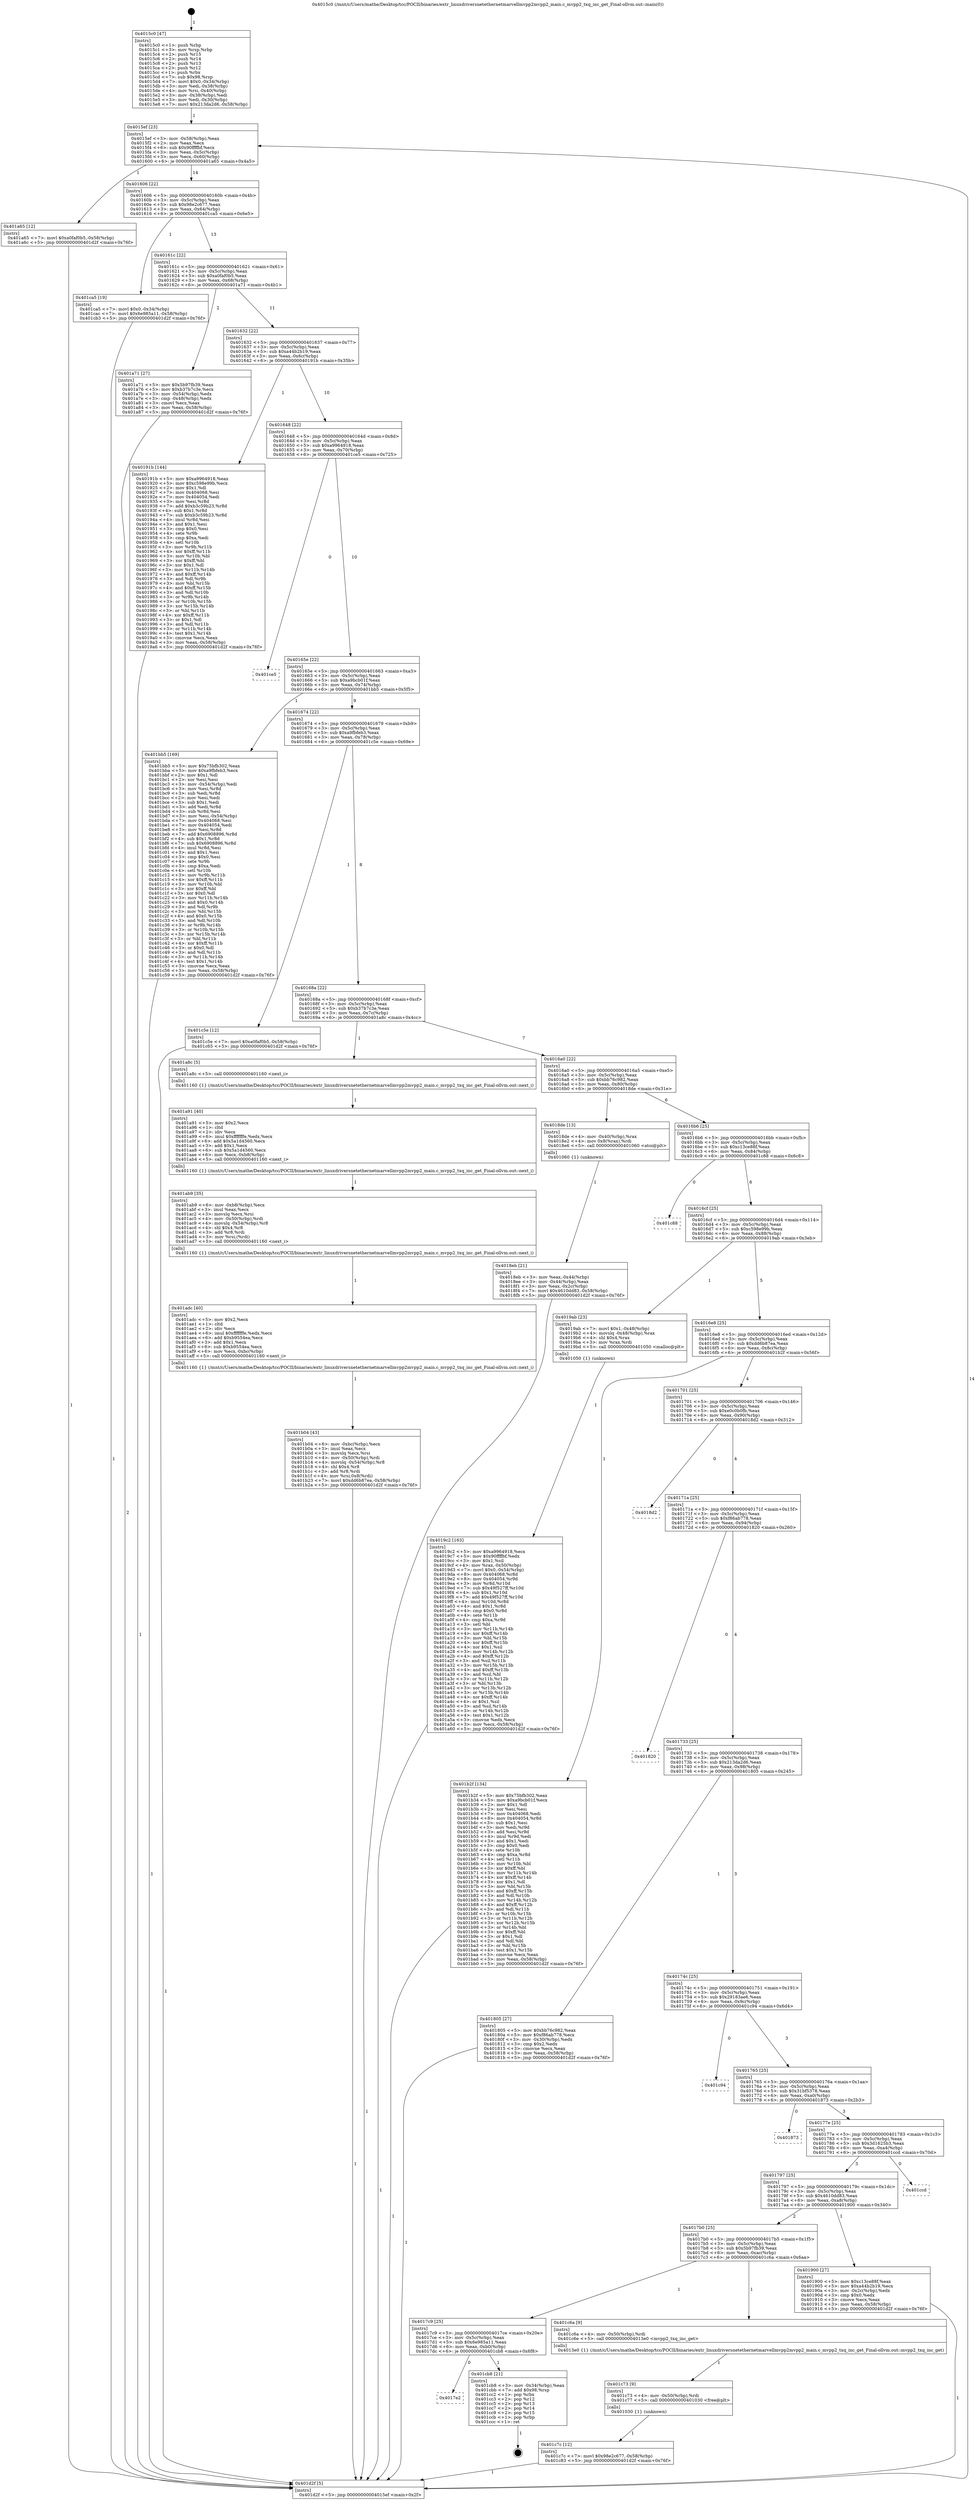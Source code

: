 digraph "0x4015c0" {
  label = "0x4015c0 (/mnt/c/Users/mathe/Desktop/tcc/POCII/binaries/extr_linuxdriversnetethernetmarvellmvpp2mvpp2_main.c_mvpp2_txq_inc_get_Final-ollvm.out::main(0))"
  labelloc = "t"
  node[shape=record]

  Entry [label="",width=0.3,height=0.3,shape=circle,fillcolor=black,style=filled]
  "0x4015ef" [label="{
     0x4015ef [23]\l
     | [instrs]\l
     &nbsp;&nbsp;0x4015ef \<+3\>: mov -0x58(%rbp),%eax\l
     &nbsp;&nbsp;0x4015f2 \<+2\>: mov %eax,%ecx\l
     &nbsp;&nbsp;0x4015f4 \<+6\>: sub $0x90ffffbf,%ecx\l
     &nbsp;&nbsp;0x4015fa \<+3\>: mov %eax,-0x5c(%rbp)\l
     &nbsp;&nbsp;0x4015fd \<+3\>: mov %ecx,-0x60(%rbp)\l
     &nbsp;&nbsp;0x401600 \<+6\>: je 0000000000401a65 \<main+0x4a5\>\l
  }"]
  "0x401a65" [label="{
     0x401a65 [12]\l
     | [instrs]\l
     &nbsp;&nbsp;0x401a65 \<+7\>: movl $0xa0faf0b5,-0x58(%rbp)\l
     &nbsp;&nbsp;0x401a6c \<+5\>: jmp 0000000000401d2f \<main+0x76f\>\l
  }"]
  "0x401606" [label="{
     0x401606 [22]\l
     | [instrs]\l
     &nbsp;&nbsp;0x401606 \<+5\>: jmp 000000000040160b \<main+0x4b\>\l
     &nbsp;&nbsp;0x40160b \<+3\>: mov -0x5c(%rbp),%eax\l
     &nbsp;&nbsp;0x40160e \<+5\>: sub $0x98e2c677,%eax\l
     &nbsp;&nbsp;0x401613 \<+3\>: mov %eax,-0x64(%rbp)\l
     &nbsp;&nbsp;0x401616 \<+6\>: je 0000000000401ca5 \<main+0x6e5\>\l
  }"]
  Exit [label="",width=0.3,height=0.3,shape=circle,fillcolor=black,style=filled,peripheries=2]
  "0x401ca5" [label="{
     0x401ca5 [19]\l
     | [instrs]\l
     &nbsp;&nbsp;0x401ca5 \<+7\>: movl $0x0,-0x34(%rbp)\l
     &nbsp;&nbsp;0x401cac \<+7\>: movl $0x6e985a11,-0x58(%rbp)\l
     &nbsp;&nbsp;0x401cb3 \<+5\>: jmp 0000000000401d2f \<main+0x76f\>\l
  }"]
  "0x40161c" [label="{
     0x40161c [22]\l
     | [instrs]\l
     &nbsp;&nbsp;0x40161c \<+5\>: jmp 0000000000401621 \<main+0x61\>\l
     &nbsp;&nbsp;0x401621 \<+3\>: mov -0x5c(%rbp),%eax\l
     &nbsp;&nbsp;0x401624 \<+5\>: sub $0xa0faf0b5,%eax\l
     &nbsp;&nbsp;0x401629 \<+3\>: mov %eax,-0x68(%rbp)\l
     &nbsp;&nbsp;0x40162c \<+6\>: je 0000000000401a71 \<main+0x4b1\>\l
  }"]
  "0x4017e2" [label="{
     0x4017e2\l
  }", style=dashed]
  "0x401a71" [label="{
     0x401a71 [27]\l
     | [instrs]\l
     &nbsp;&nbsp;0x401a71 \<+5\>: mov $0x5b97fb39,%eax\l
     &nbsp;&nbsp;0x401a76 \<+5\>: mov $0xb37b7c3e,%ecx\l
     &nbsp;&nbsp;0x401a7b \<+3\>: mov -0x54(%rbp),%edx\l
     &nbsp;&nbsp;0x401a7e \<+3\>: cmp -0x48(%rbp),%edx\l
     &nbsp;&nbsp;0x401a81 \<+3\>: cmovl %ecx,%eax\l
     &nbsp;&nbsp;0x401a84 \<+3\>: mov %eax,-0x58(%rbp)\l
     &nbsp;&nbsp;0x401a87 \<+5\>: jmp 0000000000401d2f \<main+0x76f\>\l
  }"]
  "0x401632" [label="{
     0x401632 [22]\l
     | [instrs]\l
     &nbsp;&nbsp;0x401632 \<+5\>: jmp 0000000000401637 \<main+0x77\>\l
     &nbsp;&nbsp;0x401637 \<+3\>: mov -0x5c(%rbp),%eax\l
     &nbsp;&nbsp;0x40163a \<+5\>: sub $0xa44b2b19,%eax\l
     &nbsp;&nbsp;0x40163f \<+3\>: mov %eax,-0x6c(%rbp)\l
     &nbsp;&nbsp;0x401642 \<+6\>: je 000000000040191b \<main+0x35b\>\l
  }"]
  "0x401cb8" [label="{
     0x401cb8 [21]\l
     | [instrs]\l
     &nbsp;&nbsp;0x401cb8 \<+3\>: mov -0x34(%rbp),%eax\l
     &nbsp;&nbsp;0x401cbb \<+7\>: add $0x98,%rsp\l
     &nbsp;&nbsp;0x401cc2 \<+1\>: pop %rbx\l
     &nbsp;&nbsp;0x401cc3 \<+2\>: pop %r12\l
     &nbsp;&nbsp;0x401cc5 \<+2\>: pop %r13\l
     &nbsp;&nbsp;0x401cc7 \<+2\>: pop %r14\l
     &nbsp;&nbsp;0x401cc9 \<+2\>: pop %r15\l
     &nbsp;&nbsp;0x401ccb \<+1\>: pop %rbp\l
     &nbsp;&nbsp;0x401ccc \<+1\>: ret\l
  }"]
  "0x40191b" [label="{
     0x40191b [144]\l
     | [instrs]\l
     &nbsp;&nbsp;0x40191b \<+5\>: mov $0xa9964918,%eax\l
     &nbsp;&nbsp;0x401920 \<+5\>: mov $0xc598e99b,%ecx\l
     &nbsp;&nbsp;0x401925 \<+2\>: mov $0x1,%dl\l
     &nbsp;&nbsp;0x401927 \<+7\>: mov 0x404068,%esi\l
     &nbsp;&nbsp;0x40192e \<+7\>: mov 0x404054,%edi\l
     &nbsp;&nbsp;0x401935 \<+3\>: mov %esi,%r8d\l
     &nbsp;&nbsp;0x401938 \<+7\>: add $0xb3c59b23,%r8d\l
     &nbsp;&nbsp;0x40193f \<+4\>: sub $0x1,%r8d\l
     &nbsp;&nbsp;0x401943 \<+7\>: sub $0xb3c59b23,%r8d\l
     &nbsp;&nbsp;0x40194a \<+4\>: imul %r8d,%esi\l
     &nbsp;&nbsp;0x40194e \<+3\>: and $0x1,%esi\l
     &nbsp;&nbsp;0x401951 \<+3\>: cmp $0x0,%esi\l
     &nbsp;&nbsp;0x401954 \<+4\>: sete %r9b\l
     &nbsp;&nbsp;0x401958 \<+3\>: cmp $0xa,%edi\l
     &nbsp;&nbsp;0x40195b \<+4\>: setl %r10b\l
     &nbsp;&nbsp;0x40195f \<+3\>: mov %r9b,%r11b\l
     &nbsp;&nbsp;0x401962 \<+4\>: xor $0xff,%r11b\l
     &nbsp;&nbsp;0x401966 \<+3\>: mov %r10b,%bl\l
     &nbsp;&nbsp;0x401969 \<+3\>: xor $0xff,%bl\l
     &nbsp;&nbsp;0x40196c \<+3\>: xor $0x1,%dl\l
     &nbsp;&nbsp;0x40196f \<+3\>: mov %r11b,%r14b\l
     &nbsp;&nbsp;0x401972 \<+4\>: and $0xff,%r14b\l
     &nbsp;&nbsp;0x401976 \<+3\>: and %dl,%r9b\l
     &nbsp;&nbsp;0x401979 \<+3\>: mov %bl,%r15b\l
     &nbsp;&nbsp;0x40197c \<+4\>: and $0xff,%r15b\l
     &nbsp;&nbsp;0x401980 \<+3\>: and %dl,%r10b\l
     &nbsp;&nbsp;0x401983 \<+3\>: or %r9b,%r14b\l
     &nbsp;&nbsp;0x401986 \<+3\>: or %r10b,%r15b\l
     &nbsp;&nbsp;0x401989 \<+3\>: xor %r15b,%r14b\l
     &nbsp;&nbsp;0x40198c \<+3\>: or %bl,%r11b\l
     &nbsp;&nbsp;0x40198f \<+4\>: xor $0xff,%r11b\l
     &nbsp;&nbsp;0x401993 \<+3\>: or $0x1,%dl\l
     &nbsp;&nbsp;0x401996 \<+3\>: and %dl,%r11b\l
     &nbsp;&nbsp;0x401999 \<+3\>: or %r11b,%r14b\l
     &nbsp;&nbsp;0x40199c \<+4\>: test $0x1,%r14b\l
     &nbsp;&nbsp;0x4019a0 \<+3\>: cmovne %ecx,%eax\l
     &nbsp;&nbsp;0x4019a3 \<+3\>: mov %eax,-0x58(%rbp)\l
     &nbsp;&nbsp;0x4019a6 \<+5\>: jmp 0000000000401d2f \<main+0x76f\>\l
  }"]
  "0x401648" [label="{
     0x401648 [22]\l
     | [instrs]\l
     &nbsp;&nbsp;0x401648 \<+5\>: jmp 000000000040164d \<main+0x8d\>\l
     &nbsp;&nbsp;0x40164d \<+3\>: mov -0x5c(%rbp),%eax\l
     &nbsp;&nbsp;0x401650 \<+5\>: sub $0xa9964918,%eax\l
     &nbsp;&nbsp;0x401655 \<+3\>: mov %eax,-0x70(%rbp)\l
     &nbsp;&nbsp;0x401658 \<+6\>: je 0000000000401ce5 \<main+0x725\>\l
  }"]
  "0x401c7c" [label="{
     0x401c7c [12]\l
     | [instrs]\l
     &nbsp;&nbsp;0x401c7c \<+7\>: movl $0x98e2c677,-0x58(%rbp)\l
     &nbsp;&nbsp;0x401c83 \<+5\>: jmp 0000000000401d2f \<main+0x76f\>\l
  }"]
  "0x401ce5" [label="{
     0x401ce5\l
  }", style=dashed]
  "0x40165e" [label="{
     0x40165e [22]\l
     | [instrs]\l
     &nbsp;&nbsp;0x40165e \<+5\>: jmp 0000000000401663 \<main+0xa3\>\l
     &nbsp;&nbsp;0x401663 \<+3\>: mov -0x5c(%rbp),%eax\l
     &nbsp;&nbsp;0x401666 \<+5\>: sub $0xa9bcb01f,%eax\l
     &nbsp;&nbsp;0x40166b \<+3\>: mov %eax,-0x74(%rbp)\l
     &nbsp;&nbsp;0x40166e \<+6\>: je 0000000000401bb5 \<main+0x5f5\>\l
  }"]
  "0x401c73" [label="{
     0x401c73 [9]\l
     | [instrs]\l
     &nbsp;&nbsp;0x401c73 \<+4\>: mov -0x50(%rbp),%rdi\l
     &nbsp;&nbsp;0x401c77 \<+5\>: call 0000000000401030 \<free@plt\>\l
     | [calls]\l
     &nbsp;&nbsp;0x401030 \{1\} (unknown)\l
  }"]
  "0x401bb5" [label="{
     0x401bb5 [169]\l
     | [instrs]\l
     &nbsp;&nbsp;0x401bb5 \<+5\>: mov $0x75bfb302,%eax\l
     &nbsp;&nbsp;0x401bba \<+5\>: mov $0xa9fbfeb3,%ecx\l
     &nbsp;&nbsp;0x401bbf \<+2\>: mov $0x1,%dl\l
     &nbsp;&nbsp;0x401bc1 \<+2\>: xor %esi,%esi\l
     &nbsp;&nbsp;0x401bc3 \<+3\>: mov -0x54(%rbp),%edi\l
     &nbsp;&nbsp;0x401bc6 \<+3\>: mov %esi,%r8d\l
     &nbsp;&nbsp;0x401bc9 \<+3\>: sub %edi,%r8d\l
     &nbsp;&nbsp;0x401bcc \<+2\>: mov %esi,%edi\l
     &nbsp;&nbsp;0x401bce \<+3\>: sub $0x1,%edi\l
     &nbsp;&nbsp;0x401bd1 \<+3\>: add %edi,%r8d\l
     &nbsp;&nbsp;0x401bd4 \<+3\>: sub %r8d,%esi\l
     &nbsp;&nbsp;0x401bd7 \<+3\>: mov %esi,-0x54(%rbp)\l
     &nbsp;&nbsp;0x401bda \<+7\>: mov 0x404068,%esi\l
     &nbsp;&nbsp;0x401be1 \<+7\>: mov 0x404054,%edi\l
     &nbsp;&nbsp;0x401be8 \<+3\>: mov %esi,%r8d\l
     &nbsp;&nbsp;0x401beb \<+7\>: add $0x6908896,%r8d\l
     &nbsp;&nbsp;0x401bf2 \<+4\>: sub $0x1,%r8d\l
     &nbsp;&nbsp;0x401bf6 \<+7\>: sub $0x6908896,%r8d\l
     &nbsp;&nbsp;0x401bfd \<+4\>: imul %r8d,%esi\l
     &nbsp;&nbsp;0x401c01 \<+3\>: and $0x1,%esi\l
     &nbsp;&nbsp;0x401c04 \<+3\>: cmp $0x0,%esi\l
     &nbsp;&nbsp;0x401c07 \<+4\>: sete %r9b\l
     &nbsp;&nbsp;0x401c0b \<+3\>: cmp $0xa,%edi\l
     &nbsp;&nbsp;0x401c0e \<+4\>: setl %r10b\l
     &nbsp;&nbsp;0x401c12 \<+3\>: mov %r9b,%r11b\l
     &nbsp;&nbsp;0x401c15 \<+4\>: xor $0xff,%r11b\l
     &nbsp;&nbsp;0x401c19 \<+3\>: mov %r10b,%bl\l
     &nbsp;&nbsp;0x401c1c \<+3\>: xor $0xff,%bl\l
     &nbsp;&nbsp;0x401c1f \<+3\>: xor $0x0,%dl\l
     &nbsp;&nbsp;0x401c22 \<+3\>: mov %r11b,%r14b\l
     &nbsp;&nbsp;0x401c25 \<+4\>: and $0x0,%r14b\l
     &nbsp;&nbsp;0x401c29 \<+3\>: and %dl,%r9b\l
     &nbsp;&nbsp;0x401c2c \<+3\>: mov %bl,%r15b\l
     &nbsp;&nbsp;0x401c2f \<+4\>: and $0x0,%r15b\l
     &nbsp;&nbsp;0x401c33 \<+3\>: and %dl,%r10b\l
     &nbsp;&nbsp;0x401c36 \<+3\>: or %r9b,%r14b\l
     &nbsp;&nbsp;0x401c39 \<+3\>: or %r10b,%r15b\l
     &nbsp;&nbsp;0x401c3c \<+3\>: xor %r15b,%r14b\l
     &nbsp;&nbsp;0x401c3f \<+3\>: or %bl,%r11b\l
     &nbsp;&nbsp;0x401c42 \<+4\>: xor $0xff,%r11b\l
     &nbsp;&nbsp;0x401c46 \<+3\>: or $0x0,%dl\l
     &nbsp;&nbsp;0x401c49 \<+3\>: and %dl,%r11b\l
     &nbsp;&nbsp;0x401c4c \<+3\>: or %r11b,%r14b\l
     &nbsp;&nbsp;0x401c4f \<+4\>: test $0x1,%r14b\l
     &nbsp;&nbsp;0x401c53 \<+3\>: cmovne %ecx,%eax\l
     &nbsp;&nbsp;0x401c56 \<+3\>: mov %eax,-0x58(%rbp)\l
     &nbsp;&nbsp;0x401c59 \<+5\>: jmp 0000000000401d2f \<main+0x76f\>\l
  }"]
  "0x401674" [label="{
     0x401674 [22]\l
     | [instrs]\l
     &nbsp;&nbsp;0x401674 \<+5\>: jmp 0000000000401679 \<main+0xb9\>\l
     &nbsp;&nbsp;0x401679 \<+3\>: mov -0x5c(%rbp),%eax\l
     &nbsp;&nbsp;0x40167c \<+5\>: sub $0xa9fbfeb3,%eax\l
     &nbsp;&nbsp;0x401681 \<+3\>: mov %eax,-0x78(%rbp)\l
     &nbsp;&nbsp;0x401684 \<+6\>: je 0000000000401c5e \<main+0x69e\>\l
  }"]
  "0x4017c9" [label="{
     0x4017c9 [25]\l
     | [instrs]\l
     &nbsp;&nbsp;0x4017c9 \<+5\>: jmp 00000000004017ce \<main+0x20e\>\l
     &nbsp;&nbsp;0x4017ce \<+3\>: mov -0x5c(%rbp),%eax\l
     &nbsp;&nbsp;0x4017d1 \<+5\>: sub $0x6e985a11,%eax\l
     &nbsp;&nbsp;0x4017d6 \<+6\>: mov %eax,-0xb0(%rbp)\l
     &nbsp;&nbsp;0x4017dc \<+6\>: je 0000000000401cb8 \<main+0x6f8\>\l
  }"]
  "0x401c5e" [label="{
     0x401c5e [12]\l
     | [instrs]\l
     &nbsp;&nbsp;0x401c5e \<+7\>: movl $0xa0faf0b5,-0x58(%rbp)\l
     &nbsp;&nbsp;0x401c65 \<+5\>: jmp 0000000000401d2f \<main+0x76f\>\l
  }"]
  "0x40168a" [label="{
     0x40168a [22]\l
     | [instrs]\l
     &nbsp;&nbsp;0x40168a \<+5\>: jmp 000000000040168f \<main+0xcf\>\l
     &nbsp;&nbsp;0x40168f \<+3\>: mov -0x5c(%rbp),%eax\l
     &nbsp;&nbsp;0x401692 \<+5\>: sub $0xb37b7c3e,%eax\l
     &nbsp;&nbsp;0x401697 \<+3\>: mov %eax,-0x7c(%rbp)\l
     &nbsp;&nbsp;0x40169a \<+6\>: je 0000000000401a8c \<main+0x4cc\>\l
  }"]
  "0x401c6a" [label="{
     0x401c6a [9]\l
     | [instrs]\l
     &nbsp;&nbsp;0x401c6a \<+4\>: mov -0x50(%rbp),%rdi\l
     &nbsp;&nbsp;0x401c6e \<+5\>: call 00000000004013e0 \<mvpp2_txq_inc_get\>\l
     | [calls]\l
     &nbsp;&nbsp;0x4013e0 \{1\} (/mnt/c/Users/mathe/Desktop/tcc/POCII/binaries/extr_linuxdriversnetethernetmarvellmvpp2mvpp2_main.c_mvpp2_txq_inc_get_Final-ollvm.out::mvpp2_txq_inc_get)\l
  }"]
  "0x401a8c" [label="{
     0x401a8c [5]\l
     | [instrs]\l
     &nbsp;&nbsp;0x401a8c \<+5\>: call 0000000000401160 \<next_i\>\l
     | [calls]\l
     &nbsp;&nbsp;0x401160 \{1\} (/mnt/c/Users/mathe/Desktop/tcc/POCII/binaries/extr_linuxdriversnetethernetmarvellmvpp2mvpp2_main.c_mvpp2_txq_inc_get_Final-ollvm.out::next_i)\l
  }"]
  "0x4016a0" [label="{
     0x4016a0 [22]\l
     | [instrs]\l
     &nbsp;&nbsp;0x4016a0 \<+5\>: jmp 00000000004016a5 \<main+0xe5\>\l
     &nbsp;&nbsp;0x4016a5 \<+3\>: mov -0x5c(%rbp),%eax\l
     &nbsp;&nbsp;0x4016a8 \<+5\>: sub $0xbb76c982,%eax\l
     &nbsp;&nbsp;0x4016ad \<+3\>: mov %eax,-0x80(%rbp)\l
     &nbsp;&nbsp;0x4016b0 \<+6\>: je 00000000004018de \<main+0x31e\>\l
  }"]
  "0x401b04" [label="{
     0x401b04 [43]\l
     | [instrs]\l
     &nbsp;&nbsp;0x401b04 \<+6\>: mov -0xbc(%rbp),%ecx\l
     &nbsp;&nbsp;0x401b0a \<+3\>: imul %eax,%ecx\l
     &nbsp;&nbsp;0x401b0d \<+3\>: movslq %ecx,%rsi\l
     &nbsp;&nbsp;0x401b10 \<+4\>: mov -0x50(%rbp),%rdi\l
     &nbsp;&nbsp;0x401b14 \<+4\>: movslq -0x54(%rbp),%r8\l
     &nbsp;&nbsp;0x401b18 \<+4\>: shl $0x4,%r8\l
     &nbsp;&nbsp;0x401b1c \<+3\>: add %r8,%rdi\l
     &nbsp;&nbsp;0x401b1f \<+4\>: mov %rsi,0x8(%rdi)\l
     &nbsp;&nbsp;0x401b23 \<+7\>: movl $0xdd6b87ea,-0x58(%rbp)\l
     &nbsp;&nbsp;0x401b2a \<+5\>: jmp 0000000000401d2f \<main+0x76f\>\l
  }"]
  "0x4018de" [label="{
     0x4018de [13]\l
     | [instrs]\l
     &nbsp;&nbsp;0x4018de \<+4\>: mov -0x40(%rbp),%rax\l
     &nbsp;&nbsp;0x4018e2 \<+4\>: mov 0x8(%rax),%rdi\l
     &nbsp;&nbsp;0x4018e6 \<+5\>: call 0000000000401060 \<atoi@plt\>\l
     | [calls]\l
     &nbsp;&nbsp;0x401060 \{1\} (unknown)\l
  }"]
  "0x4016b6" [label="{
     0x4016b6 [25]\l
     | [instrs]\l
     &nbsp;&nbsp;0x4016b6 \<+5\>: jmp 00000000004016bb \<main+0xfb\>\l
     &nbsp;&nbsp;0x4016bb \<+3\>: mov -0x5c(%rbp),%eax\l
     &nbsp;&nbsp;0x4016be \<+5\>: sub $0xc13ce88f,%eax\l
     &nbsp;&nbsp;0x4016c3 \<+6\>: mov %eax,-0x84(%rbp)\l
     &nbsp;&nbsp;0x4016c9 \<+6\>: je 0000000000401c88 \<main+0x6c8\>\l
  }"]
  "0x401adc" [label="{
     0x401adc [40]\l
     | [instrs]\l
     &nbsp;&nbsp;0x401adc \<+5\>: mov $0x2,%ecx\l
     &nbsp;&nbsp;0x401ae1 \<+1\>: cltd\l
     &nbsp;&nbsp;0x401ae2 \<+2\>: idiv %ecx\l
     &nbsp;&nbsp;0x401ae4 \<+6\>: imul $0xfffffffe,%edx,%ecx\l
     &nbsp;&nbsp;0x401aea \<+6\>: add $0xb9554ea,%ecx\l
     &nbsp;&nbsp;0x401af0 \<+3\>: add $0x1,%ecx\l
     &nbsp;&nbsp;0x401af3 \<+6\>: sub $0xb9554ea,%ecx\l
     &nbsp;&nbsp;0x401af9 \<+6\>: mov %ecx,-0xbc(%rbp)\l
     &nbsp;&nbsp;0x401aff \<+5\>: call 0000000000401160 \<next_i\>\l
     | [calls]\l
     &nbsp;&nbsp;0x401160 \{1\} (/mnt/c/Users/mathe/Desktop/tcc/POCII/binaries/extr_linuxdriversnetethernetmarvellmvpp2mvpp2_main.c_mvpp2_txq_inc_get_Final-ollvm.out::next_i)\l
  }"]
  "0x401c88" [label="{
     0x401c88\l
  }", style=dashed]
  "0x4016cf" [label="{
     0x4016cf [25]\l
     | [instrs]\l
     &nbsp;&nbsp;0x4016cf \<+5\>: jmp 00000000004016d4 \<main+0x114\>\l
     &nbsp;&nbsp;0x4016d4 \<+3\>: mov -0x5c(%rbp),%eax\l
     &nbsp;&nbsp;0x4016d7 \<+5\>: sub $0xc598e99b,%eax\l
     &nbsp;&nbsp;0x4016dc \<+6\>: mov %eax,-0x88(%rbp)\l
     &nbsp;&nbsp;0x4016e2 \<+6\>: je 00000000004019ab \<main+0x3eb\>\l
  }"]
  "0x401ab9" [label="{
     0x401ab9 [35]\l
     | [instrs]\l
     &nbsp;&nbsp;0x401ab9 \<+6\>: mov -0xb8(%rbp),%ecx\l
     &nbsp;&nbsp;0x401abf \<+3\>: imul %eax,%ecx\l
     &nbsp;&nbsp;0x401ac2 \<+3\>: movslq %ecx,%rsi\l
     &nbsp;&nbsp;0x401ac5 \<+4\>: mov -0x50(%rbp),%rdi\l
     &nbsp;&nbsp;0x401ac9 \<+4\>: movslq -0x54(%rbp),%r8\l
     &nbsp;&nbsp;0x401acd \<+4\>: shl $0x4,%r8\l
     &nbsp;&nbsp;0x401ad1 \<+3\>: add %r8,%rdi\l
     &nbsp;&nbsp;0x401ad4 \<+3\>: mov %rsi,(%rdi)\l
     &nbsp;&nbsp;0x401ad7 \<+5\>: call 0000000000401160 \<next_i\>\l
     | [calls]\l
     &nbsp;&nbsp;0x401160 \{1\} (/mnt/c/Users/mathe/Desktop/tcc/POCII/binaries/extr_linuxdriversnetethernetmarvellmvpp2mvpp2_main.c_mvpp2_txq_inc_get_Final-ollvm.out::next_i)\l
  }"]
  "0x4019ab" [label="{
     0x4019ab [23]\l
     | [instrs]\l
     &nbsp;&nbsp;0x4019ab \<+7\>: movl $0x1,-0x48(%rbp)\l
     &nbsp;&nbsp;0x4019b2 \<+4\>: movslq -0x48(%rbp),%rax\l
     &nbsp;&nbsp;0x4019b6 \<+4\>: shl $0x4,%rax\l
     &nbsp;&nbsp;0x4019ba \<+3\>: mov %rax,%rdi\l
     &nbsp;&nbsp;0x4019bd \<+5\>: call 0000000000401050 \<malloc@plt\>\l
     | [calls]\l
     &nbsp;&nbsp;0x401050 \{1\} (unknown)\l
  }"]
  "0x4016e8" [label="{
     0x4016e8 [25]\l
     | [instrs]\l
     &nbsp;&nbsp;0x4016e8 \<+5\>: jmp 00000000004016ed \<main+0x12d\>\l
     &nbsp;&nbsp;0x4016ed \<+3\>: mov -0x5c(%rbp),%eax\l
     &nbsp;&nbsp;0x4016f0 \<+5\>: sub $0xdd6b87ea,%eax\l
     &nbsp;&nbsp;0x4016f5 \<+6\>: mov %eax,-0x8c(%rbp)\l
     &nbsp;&nbsp;0x4016fb \<+6\>: je 0000000000401b2f \<main+0x56f\>\l
  }"]
  "0x401a91" [label="{
     0x401a91 [40]\l
     | [instrs]\l
     &nbsp;&nbsp;0x401a91 \<+5\>: mov $0x2,%ecx\l
     &nbsp;&nbsp;0x401a96 \<+1\>: cltd\l
     &nbsp;&nbsp;0x401a97 \<+2\>: idiv %ecx\l
     &nbsp;&nbsp;0x401a99 \<+6\>: imul $0xfffffffe,%edx,%ecx\l
     &nbsp;&nbsp;0x401a9f \<+6\>: add $0x5a1d4560,%ecx\l
     &nbsp;&nbsp;0x401aa5 \<+3\>: add $0x1,%ecx\l
     &nbsp;&nbsp;0x401aa8 \<+6\>: sub $0x5a1d4560,%ecx\l
     &nbsp;&nbsp;0x401aae \<+6\>: mov %ecx,-0xb8(%rbp)\l
     &nbsp;&nbsp;0x401ab4 \<+5\>: call 0000000000401160 \<next_i\>\l
     | [calls]\l
     &nbsp;&nbsp;0x401160 \{1\} (/mnt/c/Users/mathe/Desktop/tcc/POCII/binaries/extr_linuxdriversnetethernetmarvellmvpp2mvpp2_main.c_mvpp2_txq_inc_get_Final-ollvm.out::next_i)\l
  }"]
  "0x401b2f" [label="{
     0x401b2f [134]\l
     | [instrs]\l
     &nbsp;&nbsp;0x401b2f \<+5\>: mov $0x75bfb302,%eax\l
     &nbsp;&nbsp;0x401b34 \<+5\>: mov $0xa9bcb01f,%ecx\l
     &nbsp;&nbsp;0x401b39 \<+2\>: mov $0x1,%dl\l
     &nbsp;&nbsp;0x401b3b \<+2\>: xor %esi,%esi\l
     &nbsp;&nbsp;0x401b3d \<+7\>: mov 0x404068,%edi\l
     &nbsp;&nbsp;0x401b44 \<+8\>: mov 0x404054,%r8d\l
     &nbsp;&nbsp;0x401b4c \<+3\>: sub $0x1,%esi\l
     &nbsp;&nbsp;0x401b4f \<+3\>: mov %edi,%r9d\l
     &nbsp;&nbsp;0x401b52 \<+3\>: add %esi,%r9d\l
     &nbsp;&nbsp;0x401b55 \<+4\>: imul %r9d,%edi\l
     &nbsp;&nbsp;0x401b59 \<+3\>: and $0x1,%edi\l
     &nbsp;&nbsp;0x401b5c \<+3\>: cmp $0x0,%edi\l
     &nbsp;&nbsp;0x401b5f \<+4\>: sete %r10b\l
     &nbsp;&nbsp;0x401b63 \<+4\>: cmp $0xa,%r8d\l
     &nbsp;&nbsp;0x401b67 \<+4\>: setl %r11b\l
     &nbsp;&nbsp;0x401b6b \<+3\>: mov %r10b,%bl\l
     &nbsp;&nbsp;0x401b6e \<+3\>: xor $0xff,%bl\l
     &nbsp;&nbsp;0x401b71 \<+3\>: mov %r11b,%r14b\l
     &nbsp;&nbsp;0x401b74 \<+4\>: xor $0xff,%r14b\l
     &nbsp;&nbsp;0x401b78 \<+3\>: xor $0x1,%dl\l
     &nbsp;&nbsp;0x401b7b \<+3\>: mov %bl,%r15b\l
     &nbsp;&nbsp;0x401b7e \<+4\>: and $0xff,%r15b\l
     &nbsp;&nbsp;0x401b82 \<+3\>: and %dl,%r10b\l
     &nbsp;&nbsp;0x401b85 \<+3\>: mov %r14b,%r12b\l
     &nbsp;&nbsp;0x401b88 \<+4\>: and $0xff,%r12b\l
     &nbsp;&nbsp;0x401b8c \<+3\>: and %dl,%r11b\l
     &nbsp;&nbsp;0x401b8f \<+3\>: or %r10b,%r15b\l
     &nbsp;&nbsp;0x401b92 \<+3\>: or %r11b,%r12b\l
     &nbsp;&nbsp;0x401b95 \<+3\>: xor %r12b,%r15b\l
     &nbsp;&nbsp;0x401b98 \<+3\>: or %r14b,%bl\l
     &nbsp;&nbsp;0x401b9b \<+3\>: xor $0xff,%bl\l
     &nbsp;&nbsp;0x401b9e \<+3\>: or $0x1,%dl\l
     &nbsp;&nbsp;0x401ba1 \<+2\>: and %dl,%bl\l
     &nbsp;&nbsp;0x401ba3 \<+3\>: or %bl,%r15b\l
     &nbsp;&nbsp;0x401ba6 \<+4\>: test $0x1,%r15b\l
     &nbsp;&nbsp;0x401baa \<+3\>: cmovne %ecx,%eax\l
     &nbsp;&nbsp;0x401bad \<+3\>: mov %eax,-0x58(%rbp)\l
     &nbsp;&nbsp;0x401bb0 \<+5\>: jmp 0000000000401d2f \<main+0x76f\>\l
  }"]
  "0x401701" [label="{
     0x401701 [25]\l
     | [instrs]\l
     &nbsp;&nbsp;0x401701 \<+5\>: jmp 0000000000401706 \<main+0x146\>\l
     &nbsp;&nbsp;0x401706 \<+3\>: mov -0x5c(%rbp),%eax\l
     &nbsp;&nbsp;0x401709 \<+5\>: sub $0xe0c0b0fb,%eax\l
     &nbsp;&nbsp;0x40170e \<+6\>: mov %eax,-0x90(%rbp)\l
     &nbsp;&nbsp;0x401714 \<+6\>: je 00000000004018d2 \<main+0x312\>\l
  }"]
  "0x4019c2" [label="{
     0x4019c2 [163]\l
     | [instrs]\l
     &nbsp;&nbsp;0x4019c2 \<+5\>: mov $0xa9964918,%ecx\l
     &nbsp;&nbsp;0x4019c7 \<+5\>: mov $0x90ffffbf,%edx\l
     &nbsp;&nbsp;0x4019cc \<+3\>: mov $0x1,%sil\l
     &nbsp;&nbsp;0x4019cf \<+4\>: mov %rax,-0x50(%rbp)\l
     &nbsp;&nbsp;0x4019d3 \<+7\>: movl $0x0,-0x54(%rbp)\l
     &nbsp;&nbsp;0x4019da \<+8\>: mov 0x404068,%r8d\l
     &nbsp;&nbsp;0x4019e2 \<+8\>: mov 0x404054,%r9d\l
     &nbsp;&nbsp;0x4019ea \<+3\>: mov %r8d,%r10d\l
     &nbsp;&nbsp;0x4019ed \<+7\>: sub $0x49f527ff,%r10d\l
     &nbsp;&nbsp;0x4019f4 \<+4\>: sub $0x1,%r10d\l
     &nbsp;&nbsp;0x4019f8 \<+7\>: add $0x49f527ff,%r10d\l
     &nbsp;&nbsp;0x4019ff \<+4\>: imul %r10d,%r8d\l
     &nbsp;&nbsp;0x401a03 \<+4\>: and $0x1,%r8d\l
     &nbsp;&nbsp;0x401a07 \<+4\>: cmp $0x0,%r8d\l
     &nbsp;&nbsp;0x401a0b \<+4\>: sete %r11b\l
     &nbsp;&nbsp;0x401a0f \<+4\>: cmp $0xa,%r9d\l
     &nbsp;&nbsp;0x401a13 \<+3\>: setl %bl\l
     &nbsp;&nbsp;0x401a16 \<+3\>: mov %r11b,%r14b\l
     &nbsp;&nbsp;0x401a19 \<+4\>: xor $0xff,%r14b\l
     &nbsp;&nbsp;0x401a1d \<+3\>: mov %bl,%r15b\l
     &nbsp;&nbsp;0x401a20 \<+4\>: xor $0xff,%r15b\l
     &nbsp;&nbsp;0x401a24 \<+4\>: xor $0x1,%sil\l
     &nbsp;&nbsp;0x401a28 \<+3\>: mov %r14b,%r12b\l
     &nbsp;&nbsp;0x401a2b \<+4\>: and $0xff,%r12b\l
     &nbsp;&nbsp;0x401a2f \<+3\>: and %sil,%r11b\l
     &nbsp;&nbsp;0x401a32 \<+3\>: mov %r15b,%r13b\l
     &nbsp;&nbsp;0x401a35 \<+4\>: and $0xff,%r13b\l
     &nbsp;&nbsp;0x401a39 \<+3\>: and %sil,%bl\l
     &nbsp;&nbsp;0x401a3c \<+3\>: or %r11b,%r12b\l
     &nbsp;&nbsp;0x401a3f \<+3\>: or %bl,%r13b\l
     &nbsp;&nbsp;0x401a42 \<+3\>: xor %r13b,%r12b\l
     &nbsp;&nbsp;0x401a45 \<+3\>: or %r15b,%r14b\l
     &nbsp;&nbsp;0x401a48 \<+4\>: xor $0xff,%r14b\l
     &nbsp;&nbsp;0x401a4c \<+4\>: or $0x1,%sil\l
     &nbsp;&nbsp;0x401a50 \<+3\>: and %sil,%r14b\l
     &nbsp;&nbsp;0x401a53 \<+3\>: or %r14b,%r12b\l
     &nbsp;&nbsp;0x401a56 \<+4\>: test $0x1,%r12b\l
     &nbsp;&nbsp;0x401a5a \<+3\>: cmovne %edx,%ecx\l
     &nbsp;&nbsp;0x401a5d \<+3\>: mov %ecx,-0x58(%rbp)\l
     &nbsp;&nbsp;0x401a60 \<+5\>: jmp 0000000000401d2f \<main+0x76f\>\l
  }"]
  "0x4018d2" [label="{
     0x4018d2\l
  }", style=dashed]
  "0x40171a" [label="{
     0x40171a [25]\l
     | [instrs]\l
     &nbsp;&nbsp;0x40171a \<+5\>: jmp 000000000040171f \<main+0x15f\>\l
     &nbsp;&nbsp;0x40171f \<+3\>: mov -0x5c(%rbp),%eax\l
     &nbsp;&nbsp;0x401722 \<+5\>: sub $0xf86ab778,%eax\l
     &nbsp;&nbsp;0x401727 \<+6\>: mov %eax,-0x94(%rbp)\l
     &nbsp;&nbsp;0x40172d \<+6\>: je 0000000000401820 \<main+0x260\>\l
  }"]
  "0x4017b0" [label="{
     0x4017b0 [25]\l
     | [instrs]\l
     &nbsp;&nbsp;0x4017b0 \<+5\>: jmp 00000000004017b5 \<main+0x1f5\>\l
     &nbsp;&nbsp;0x4017b5 \<+3\>: mov -0x5c(%rbp),%eax\l
     &nbsp;&nbsp;0x4017b8 \<+5\>: sub $0x5b97fb39,%eax\l
     &nbsp;&nbsp;0x4017bd \<+6\>: mov %eax,-0xac(%rbp)\l
     &nbsp;&nbsp;0x4017c3 \<+6\>: je 0000000000401c6a \<main+0x6aa\>\l
  }"]
  "0x401820" [label="{
     0x401820\l
  }", style=dashed]
  "0x401733" [label="{
     0x401733 [25]\l
     | [instrs]\l
     &nbsp;&nbsp;0x401733 \<+5\>: jmp 0000000000401738 \<main+0x178\>\l
     &nbsp;&nbsp;0x401738 \<+3\>: mov -0x5c(%rbp),%eax\l
     &nbsp;&nbsp;0x40173b \<+5\>: sub $0x213da2d6,%eax\l
     &nbsp;&nbsp;0x401740 \<+6\>: mov %eax,-0x98(%rbp)\l
     &nbsp;&nbsp;0x401746 \<+6\>: je 0000000000401805 \<main+0x245\>\l
  }"]
  "0x401900" [label="{
     0x401900 [27]\l
     | [instrs]\l
     &nbsp;&nbsp;0x401900 \<+5\>: mov $0xc13ce88f,%eax\l
     &nbsp;&nbsp;0x401905 \<+5\>: mov $0xa44b2b19,%ecx\l
     &nbsp;&nbsp;0x40190a \<+3\>: mov -0x2c(%rbp),%edx\l
     &nbsp;&nbsp;0x40190d \<+3\>: cmp $0x0,%edx\l
     &nbsp;&nbsp;0x401910 \<+3\>: cmove %ecx,%eax\l
     &nbsp;&nbsp;0x401913 \<+3\>: mov %eax,-0x58(%rbp)\l
     &nbsp;&nbsp;0x401916 \<+5\>: jmp 0000000000401d2f \<main+0x76f\>\l
  }"]
  "0x401805" [label="{
     0x401805 [27]\l
     | [instrs]\l
     &nbsp;&nbsp;0x401805 \<+5\>: mov $0xbb76c982,%eax\l
     &nbsp;&nbsp;0x40180a \<+5\>: mov $0xf86ab778,%ecx\l
     &nbsp;&nbsp;0x40180f \<+3\>: mov -0x30(%rbp),%edx\l
     &nbsp;&nbsp;0x401812 \<+3\>: cmp $0x2,%edx\l
     &nbsp;&nbsp;0x401815 \<+3\>: cmovne %ecx,%eax\l
     &nbsp;&nbsp;0x401818 \<+3\>: mov %eax,-0x58(%rbp)\l
     &nbsp;&nbsp;0x40181b \<+5\>: jmp 0000000000401d2f \<main+0x76f\>\l
  }"]
  "0x40174c" [label="{
     0x40174c [25]\l
     | [instrs]\l
     &nbsp;&nbsp;0x40174c \<+5\>: jmp 0000000000401751 \<main+0x191\>\l
     &nbsp;&nbsp;0x401751 \<+3\>: mov -0x5c(%rbp),%eax\l
     &nbsp;&nbsp;0x401754 \<+5\>: sub $0x29183ae6,%eax\l
     &nbsp;&nbsp;0x401759 \<+6\>: mov %eax,-0x9c(%rbp)\l
     &nbsp;&nbsp;0x40175f \<+6\>: je 0000000000401c94 \<main+0x6d4\>\l
  }"]
  "0x401d2f" [label="{
     0x401d2f [5]\l
     | [instrs]\l
     &nbsp;&nbsp;0x401d2f \<+5\>: jmp 00000000004015ef \<main+0x2f\>\l
  }"]
  "0x4015c0" [label="{
     0x4015c0 [47]\l
     | [instrs]\l
     &nbsp;&nbsp;0x4015c0 \<+1\>: push %rbp\l
     &nbsp;&nbsp;0x4015c1 \<+3\>: mov %rsp,%rbp\l
     &nbsp;&nbsp;0x4015c4 \<+2\>: push %r15\l
     &nbsp;&nbsp;0x4015c6 \<+2\>: push %r14\l
     &nbsp;&nbsp;0x4015c8 \<+2\>: push %r13\l
     &nbsp;&nbsp;0x4015ca \<+2\>: push %r12\l
     &nbsp;&nbsp;0x4015cc \<+1\>: push %rbx\l
     &nbsp;&nbsp;0x4015cd \<+7\>: sub $0x98,%rsp\l
     &nbsp;&nbsp;0x4015d4 \<+7\>: movl $0x0,-0x34(%rbp)\l
     &nbsp;&nbsp;0x4015db \<+3\>: mov %edi,-0x38(%rbp)\l
     &nbsp;&nbsp;0x4015de \<+4\>: mov %rsi,-0x40(%rbp)\l
     &nbsp;&nbsp;0x4015e2 \<+3\>: mov -0x38(%rbp),%edi\l
     &nbsp;&nbsp;0x4015e5 \<+3\>: mov %edi,-0x30(%rbp)\l
     &nbsp;&nbsp;0x4015e8 \<+7\>: movl $0x213da2d6,-0x58(%rbp)\l
  }"]
  "0x4018eb" [label="{
     0x4018eb [21]\l
     | [instrs]\l
     &nbsp;&nbsp;0x4018eb \<+3\>: mov %eax,-0x44(%rbp)\l
     &nbsp;&nbsp;0x4018ee \<+3\>: mov -0x44(%rbp),%eax\l
     &nbsp;&nbsp;0x4018f1 \<+3\>: mov %eax,-0x2c(%rbp)\l
     &nbsp;&nbsp;0x4018f4 \<+7\>: movl $0x4610dd83,-0x58(%rbp)\l
     &nbsp;&nbsp;0x4018fb \<+5\>: jmp 0000000000401d2f \<main+0x76f\>\l
  }"]
  "0x401797" [label="{
     0x401797 [25]\l
     | [instrs]\l
     &nbsp;&nbsp;0x401797 \<+5\>: jmp 000000000040179c \<main+0x1dc\>\l
     &nbsp;&nbsp;0x40179c \<+3\>: mov -0x5c(%rbp),%eax\l
     &nbsp;&nbsp;0x40179f \<+5\>: sub $0x4610dd83,%eax\l
     &nbsp;&nbsp;0x4017a4 \<+6\>: mov %eax,-0xa8(%rbp)\l
     &nbsp;&nbsp;0x4017aa \<+6\>: je 0000000000401900 \<main+0x340\>\l
  }"]
  "0x401c94" [label="{
     0x401c94\l
  }", style=dashed]
  "0x401765" [label="{
     0x401765 [25]\l
     | [instrs]\l
     &nbsp;&nbsp;0x401765 \<+5\>: jmp 000000000040176a \<main+0x1aa\>\l
     &nbsp;&nbsp;0x40176a \<+3\>: mov -0x5c(%rbp),%eax\l
     &nbsp;&nbsp;0x40176d \<+5\>: sub $0x31bf5378,%eax\l
     &nbsp;&nbsp;0x401772 \<+6\>: mov %eax,-0xa0(%rbp)\l
     &nbsp;&nbsp;0x401778 \<+6\>: je 0000000000401873 \<main+0x2b3\>\l
  }"]
  "0x401ccd" [label="{
     0x401ccd\l
  }", style=dashed]
  "0x401873" [label="{
     0x401873\l
  }", style=dashed]
  "0x40177e" [label="{
     0x40177e [25]\l
     | [instrs]\l
     &nbsp;&nbsp;0x40177e \<+5\>: jmp 0000000000401783 \<main+0x1c3\>\l
     &nbsp;&nbsp;0x401783 \<+3\>: mov -0x5c(%rbp),%eax\l
     &nbsp;&nbsp;0x401786 \<+5\>: sub $0x3d1625b3,%eax\l
     &nbsp;&nbsp;0x40178b \<+6\>: mov %eax,-0xa4(%rbp)\l
     &nbsp;&nbsp;0x401791 \<+6\>: je 0000000000401ccd \<main+0x70d\>\l
  }"]
  Entry -> "0x4015c0" [label=" 1"]
  "0x4015ef" -> "0x401a65" [label=" 1"]
  "0x4015ef" -> "0x401606" [label=" 14"]
  "0x401cb8" -> Exit [label=" 1"]
  "0x401606" -> "0x401ca5" [label=" 1"]
  "0x401606" -> "0x40161c" [label=" 13"]
  "0x4017c9" -> "0x4017e2" [label=" 0"]
  "0x40161c" -> "0x401a71" [label=" 2"]
  "0x40161c" -> "0x401632" [label=" 11"]
  "0x4017c9" -> "0x401cb8" [label=" 1"]
  "0x401632" -> "0x40191b" [label=" 1"]
  "0x401632" -> "0x401648" [label=" 10"]
  "0x401ca5" -> "0x401d2f" [label=" 1"]
  "0x401648" -> "0x401ce5" [label=" 0"]
  "0x401648" -> "0x40165e" [label=" 10"]
  "0x401c7c" -> "0x401d2f" [label=" 1"]
  "0x40165e" -> "0x401bb5" [label=" 1"]
  "0x40165e" -> "0x401674" [label=" 9"]
  "0x401c73" -> "0x401c7c" [label=" 1"]
  "0x401674" -> "0x401c5e" [label=" 1"]
  "0x401674" -> "0x40168a" [label=" 8"]
  "0x401c6a" -> "0x401c73" [label=" 1"]
  "0x40168a" -> "0x401a8c" [label=" 1"]
  "0x40168a" -> "0x4016a0" [label=" 7"]
  "0x4017b0" -> "0x4017c9" [label=" 1"]
  "0x4016a0" -> "0x4018de" [label=" 1"]
  "0x4016a0" -> "0x4016b6" [label=" 6"]
  "0x4017b0" -> "0x401c6a" [label=" 1"]
  "0x4016b6" -> "0x401c88" [label=" 0"]
  "0x4016b6" -> "0x4016cf" [label=" 6"]
  "0x401c5e" -> "0x401d2f" [label=" 1"]
  "0x4016cf" -> "0x4019ab" [label=" 1"]
  "0x4016cf" -> "0x4016e8" [label=" 5"]
  "0x401bb5" -> "0x401d2f" [label=" 1"]
  "0x4016e8" -> "0x401b2f" [label=" 1"]
  "0x4016e8" -> "0x401701" [label=" 4"]
  "0x401b2f" -> "0x401d2f" [label=" 1"]
  "0x401701" -> "0x4018d2" [label=" 0"]
  "0x401701" -> "0x40171a" [label=" 4"]
  "0x401b04" -> "0x401d2f" [label=" 1"]
  "0x40171a" -> "0x401820" [label=" 0"]
  "0x40171a" -> "0x401733" [label=" 4"]
  "0x401adc" -> "0x401b04" [label=" 1"]
  "0x401733" -> "0x401805" [label=" 1"]
  "0x401733" -> "0x40174c" [label=" 3"]
  "0x401805" -> "0x401d2f" [label=" 1"]
  "0x4015c0" -> "0x4015ef" [label=" 1"]
  "0x401d2f" -> "0x4015ef" [label=" 14"]
  "0x4018de" -> "0x4018eb" [label=" 1"]
  "0x4018eb" -> "0x401d2f" [label=" 1"]
  "0x401ab9" -> "0x401adc" [label=" 1"]
  "0x40174c" -> "0x401c94" [label=" 0"]
  "0x40174c" -> "0x401765" [label=" 3"]
  "0x401a8c" -> "0x401a91" [label=" 1"]
  "0x401765" -> "0x401873" [label=" 0"]
  "0x401765" -> "0x40177e" [label=" 3"]
  "0x401a71" -> "0x401d2f" [label=" 2"]
  "0x40177e" -> "0x401ccd" [label=" 0"]
  "0x40177e" -> "0x401797" [label=" 3"]
  "0x401a91" -> "0x401ab9" [label=" 1"]
  "0x401797" -> "0x401900" [label=" 1"]
  "0x401797" -> "0x4017b0" [label=" 2"]
  "0x401900" -> "0x401d2f" [label=" 1"]
  "0x40191b" -> "0x401d2f" [label=" 1"]
  "0x4019ab" -> "0x4019c2" [label=" 1"]
  "0x4019c2" -> "0x401d2f" [label=" 1"]
  "0x401a65" -> "0x401d2f" [label=" 1"]
}

